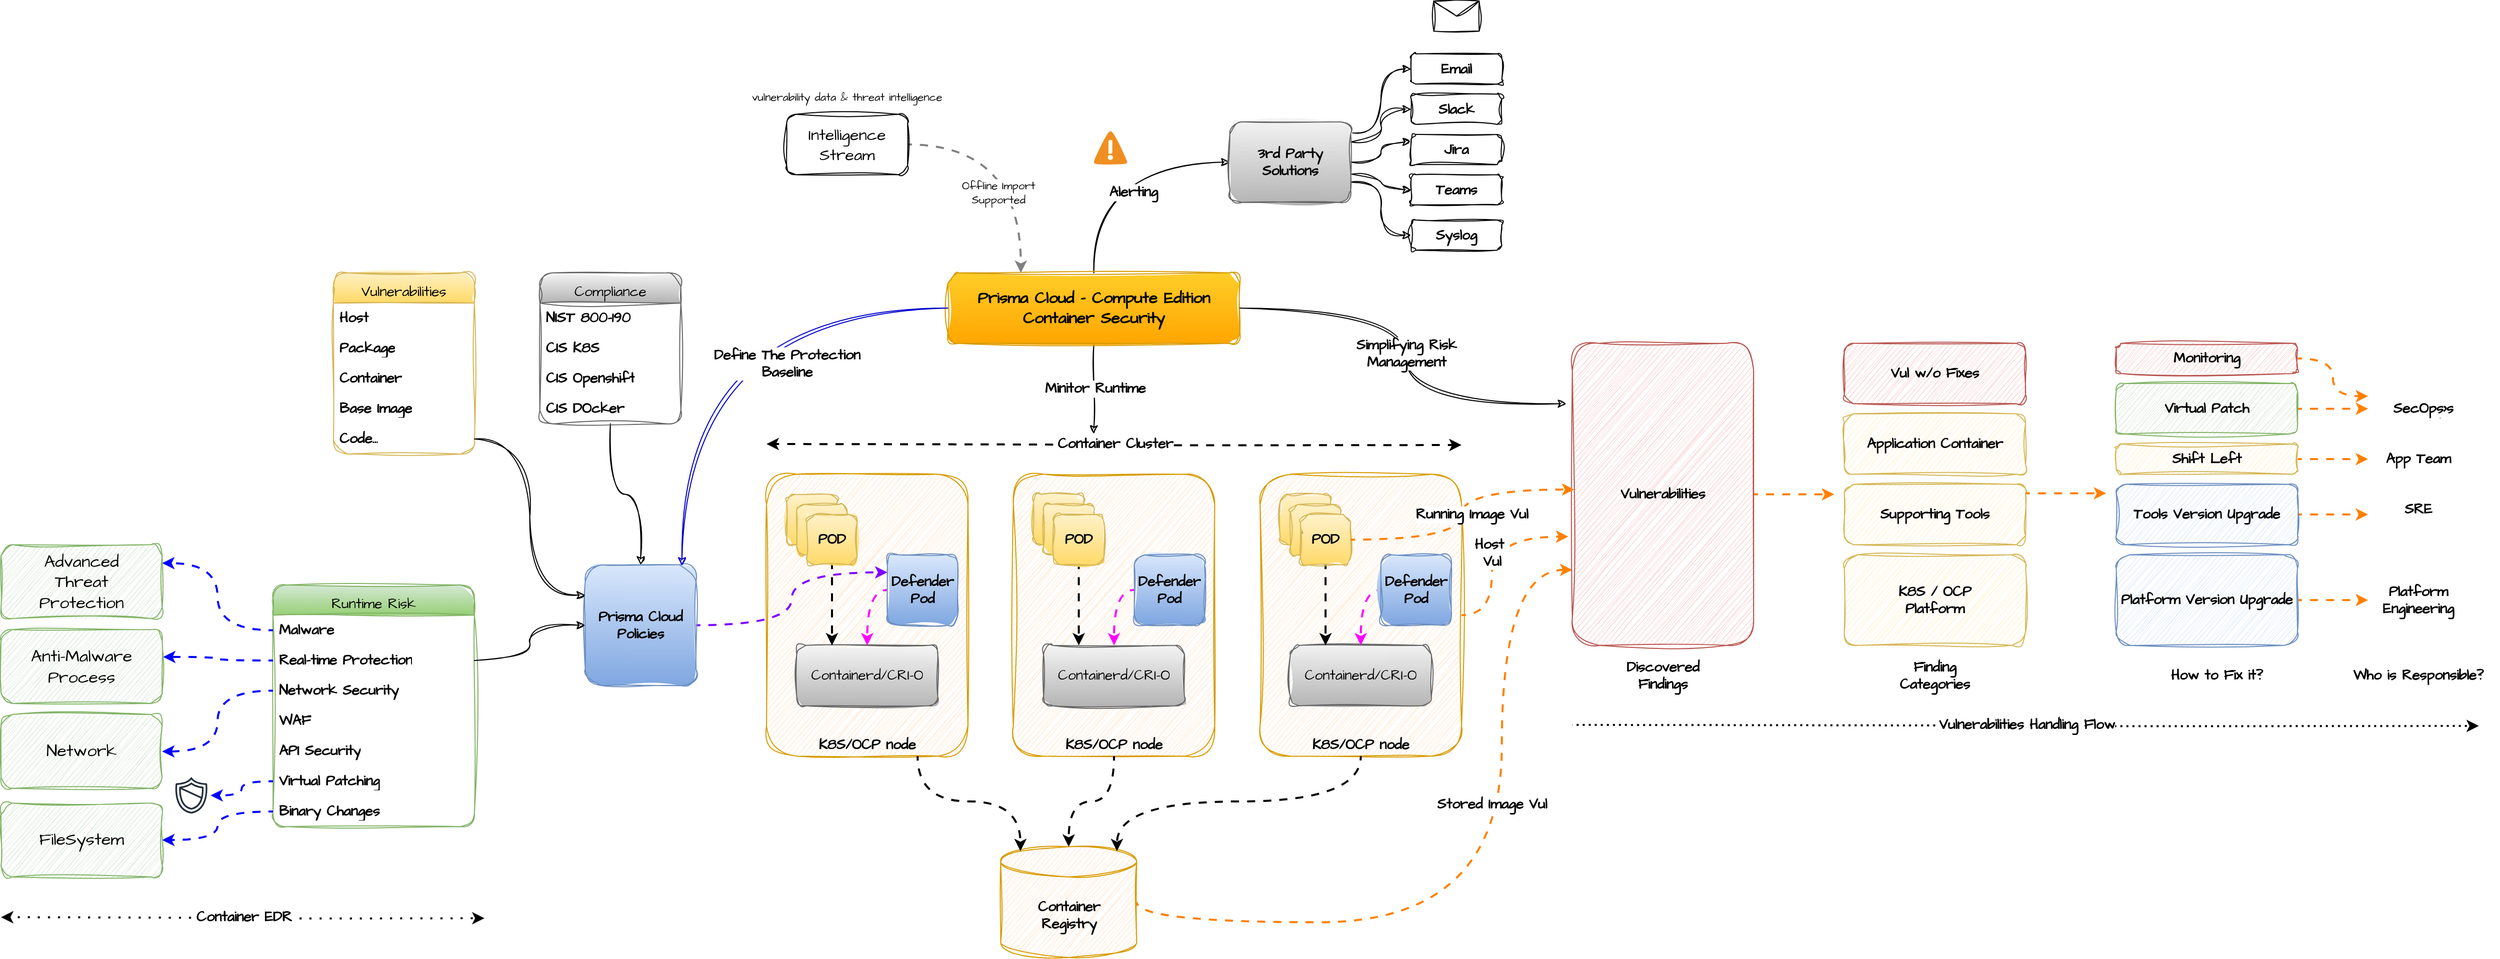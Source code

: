 <mxfile version="24.2.5" type="device">
  <diagram name="Page-1" id="_6anS5EWjVW_3hysQh1a">
    <mxGraphModel dx="2526" dy="2002" grid="1" gridSize="10" guides="1" tooltips="1" connect="1" arrows="1" fold="1" page="1" pageScale="1" pageWidth="850" pageHeight="1100" math="0" shadow="0">
      <root>
        <mxCell id="0" />
        <mxCell id="1" parent="0" />
        <mxCell id="HDHjwLQGgSfv5T6Sl_0A-1" value="K8S/OCP node" style="rounded=1;whiteSpace=wrap;html=1;sketch=1;hachureGap=4;jiggle=2;curveFitting=1;fontFamily=Architects Daughter;fontSource=https%3A%2F%2Ffonts.googleapis.com%2Fcss%3Ffamily%3DArchitects%2BDaughter;verticalAlign=bottom;fontStyle=1;fontSize=14;fillColor=#ffe6cc;strokeColor=#d79b00;" parent="1" vertex="1">
          <mxGeometry x="80" y="300" width="200" height="280" as="geometry" />
        </mxCell>
        <mxCell id="HDHjwLQGgSfv5T6Sl_0A-2" value="Containerd/CRI-O" style="rounded=1;whiteSpace=wrap;html=1;sketch=1;hachureGap=4;jiggle=2;curveFitting=1;fontFamily=Architects Daughter;fontSource=https%3A%2F%2Ffonts.googleapis.com%2Fcss%3Ffamily%3DArchitects%2BDaughter;fontSize=14;fillColor=#f5f5f5;strokeColor=#666666;gradientColor=#b3b3b3;" parent="1" vertex="1">
          <mxGeometry x="110" y="470" width="140" height="60" as="geometry" />
        </mxCell>
        <mxCell id="HDHjwLQGgSfv5T6Sl_0A-4" value="POD" style="whiteSpace=wrap;html=1;aspect=fixed;rounded=1;sketch=1;hachureGap=4;jiggle=2;curveFitting=1;strokeColor=#d6b656;align=center;verticalAlign=middle;fontFamily=Architects Daughter;fontSource=https%3A%2F%2Ffonts.googleapis.com%2Fcss%3Ffamily%3DArchitects%2BDaughter;fontSize=14;fontStyle=1;fillColor=#fff2cc;gradientColor=#ffd966;" parent="1" vertex="1">
          <mxGeometry x="100" y="320" width="50" height="50" as="geometry" />
        </mxCell>
        <mxCell id="HDHjwLQGgSfv5T6Sl_0A-5" value="POD" style="whiteSpace=wrap;html=1;aspect=fixed;rounded=1;sketch=1;hachureGap=4;jiggle=2;curveFitting=1;strokeColor=#d6b656;align=center;verticalAlign=middle;fontFamily=Architects Daughter;fontSource=https%3A%2F%2Ffonts.googleapis.com%2Fcss%3Ffamily%3DArchitects%2BDaughter;fontSize=14;fontStyle=1;fillColor=#fff2cc;gradientColor=#ffd966;" parent="1" vertex="1">
          <mxGeometry x="110" y="330" width="50" height="50" as="geometry" />
        </mxCell>
        <mxCell id="HDHjwLQGgSfv5T6Sl_0A-13" style="edgeStyle=orthogonalEdgeStyle;curved=1;rounded=0;hachureGap=4;orthogonalLoop=1;jettySize=auto;html=1;exitX=0.5;exitY=1;exitDx=0;exitDy=0;entryX=0.25;entryY=0;entryDx=0;entryDy=0;strokeColor=default;strokeWidth=2;align=center;verticalAlign=middle;fontFamily=Architects Daughter;fontSource=https%3A%2F%2Ffonts.googleapis.com%2Fcss%3Ffamily%3DArchitects%2BDaughter;fontSize=14;fontColor=default;fontStyle=1;labelBackgroundColor=default;endArrow=classic;flowAnimation=1;" parent="1" source="HDHjwLQGgSfv5T6Sl_0A-6" target="HDHjwLQGgSfv5T6Sl_0A-2" edge="1">
          <mxGeometry relative="1" as="geometry" />
        </mxCell>
        <mxCell id="HDHjwLQGgSfv5T6Sl_0A-6" value="POD" style="whiteSpace=wrap;html=1;aspect=fixed;rounded=1;sketch=1;hachureGap=4;jiggle=2;curveFitting=1;strokeColor=#d6b656;align=center;verticalAlign=middle;fontFamily=Architects Daughter;fontSource=https%3A%2F%2Ffonts.googleapis.com%2Fcss%3Ffamily%3DArchitects%2BDaughter;fontSize=14;fontStyle=1;fillColor=#fff2cc;gradientColor=#ffd966;" parent="1" vertex="1">
          <mxGeometry x="120" y="340" width="50" height="50" as="geometry" />
        </mxCell>
        <mxCell id="HDHjwLQGgSfv5T6Sl_0A-12" style="edgeStyle=orthogonalEdgeStyle;rounded=0;hachureGap=4;orthogonalLoop=1;jettySize=auto;html=1;exitX=0;exitY=0.5;exitDx=0;exitDy=0;fontFamily=Architects Daughter;fontSource=https%3A%2F%2Ffonts.googleapis.com%2Fcss%3Ffamily%3DArchitects%2BDaughter;fontSize=14;fontColor=default;fontStyle=1;flowAnimation=1;curved=1;strokeWidth=2;strokeColor=#FF00FF;" parent="1" source="HDHjwLQGgSfv5T6Sl_0A-11" target="HDHjwLQGgSfv5T6Sl_0A-2" edge="1">
          <mxGeometry relative="1" as="geometry" />
        </mxCell>
        <mxCell id="HDHjwLQGgSfv5T6Sl_0A-11" value="Defender&lt;div&gt;Pod&lt;/div&gt;" style="whiteSpace=wrap;html=1;aspect=fixed;rounded=1;sketch=1;hachureGap=4;jiggle=2;curveFitting=1;strokeColor=#6c8ebf;align=center;verticalAlign=middle;fontFamily=Architects Daughter;fontSource=https%3A%2F%2Ffonts.googleapis.com%2Fcss%3Ffamily%3DArchitects%2BDaughter;fontSize=14;fontStyle=1;fillColor=#dae8fc;gradientColor=#7ea6e0;" parent="1" vertex="1">
          <mxGeometry x="200" y="380" width="70" height="70" as="geometry" />
        </mxCell>
        <mxCell id="HDHjwLQGgSfv5T6Sl_0A-14" value="K8S/OCP node" style="rounded=1;whiteSpace=wrap;html=1;sketch=1;hachureGap=4;jiggle=2;curveFitting=1;fontFamily=Architects Daughter;fontSource=https%3A%2F%2Ffonts.googleapis.com%2Fcss%3Ffamily%3DArchitects%2BDaughter;verticalAlign=bottom;fontStyle=1;fontSize=14;fillColor=#ffe6cc;strokeColor=#d79b00;" parent="1" vertex="1">
          <mxGeometry x="325" y="300" width="200" height="280" as="geometry" />
        </mxCell>
        <mxCell id="HDHjwLQGgSfv5T6Sl_0A-15" value="Containerd/CRI-O" style="rounded=1;whiteSpace=wrap;html=1;sketch=1;hachureGap=4;jiggle=2;curveFitting=1;fontFamily=Architects Daughter;fontSource=https%3A%2F%2Ffonts.googleapis.com%2Fcss%3Ffamily%3DArchitects%2BDaughter;fontSize=14;fillColor=#f5f5f5;strokeColor=#666666;gradientColor=#b3b3b3;" parent="1" vertex="1">
          <mxGeometry x="355" y="470" width="140" height="60" as="geometry" />
        </mxCell>
        <mxCell id="HDHjwLQGgSfv5T6Sl_0A-16" value="POD" style="whiteSpace=wrap;html=1;aspect=fixed;rounded=1;sketch=1;hachureGap=4;jiggle=2;curveFitting=1;strokeColor=#d6b656;align=center;verticalAlign=middle;fontFamily=Architects Daughter;fontSource=https%3A%2F%2Ffonts.googleapis.com%2Fcss%3Ffamily%3DArchitects%2BDaughter;fontSize=14;fontStyle=1;fillColor=#fff2cc;gradientColor=#ffd966;" parent="1" vertex="1">
          <mxGeometry x="345" y="320" width="50" height="50" as="geometry" />
        </mxCell>
        <mxCell id="HDHjwLQGgSfv5T6Sl_0A-17" value="POD" style="whiteSpace=wrap;html=1;aspect=fixed;rounded=1;sketch=1;hachureGap=4;jiggle=2;curveFitting=1;strokeColor=#d6b656;align=center;verticalAlign=middle;fontFamily=Architects Daughter;fontSource=https%3A%2F%2Ffonts.googleapis.com%2Fcss%3Ffamily%3DArchitects%2BDaughter;fontSize=14;fontStyle=1;fillColor=#fff2cc;gradientColor=#ffd966;" parent="1" vertex="1">
          <mxGeometry x="355" y="330" width="50" height="50" as="geometry" />
        </mxCell>
        <mxCell id="HDHjwLQGgSfv5T6Sl_0A-18" style="edgeStyle=orthogonalEdgeStyle;curved=1;rounded=0;hachureGap=4;orthogonalLoop=1;jettySize=auto;html=1;exitX=0.5;exitY=1;exitDx=0;exitDy=0;entryX=0.25;entryY=0;entryDx=0;entryDy=0;strokeColor=default;strokeWidth=2;align=center;verticalAlign=middle;fontFamily=Architects Daughter;fontSource=https%3A%2F%2Ffonts.googleapis.com%2Fcss%3Ffamily%3DArchitects%2BDaughter;fontSize=14;fontColor=default;fontStyle=1;labelBackgroundColor=default;endArrow=classic;flowAnimation=1;" parent="1" source="HDHjwLQGgSfv5T6Sl_0A-19" target="HDHjwLQGgSfv5T6Sl_0A-15" edge="1">
          <mxGeometry relative="1" as="geometry" />
        </mxCell>
        <mxCell id="HDHjwLQGgSfv5T6Sl_0A-19" value="POD" style="whiteSpace=wrap;html=1;aspect=fixed;rounded=1;sketch=1;hachureGap=4;jiggle=2;curveFitting=1;strokeColor=#d6b656;align=center;verticalAlign=middle;fontFamily=Architects Daughter;fontSource=https%3A%2F%2Ffonts.googleapis.com%2Fcss%3Ffamily%3DArchitects%2BDaughter;fontSize=14;fontStyle=1;fillColor=#fff2cc;gradientColor=#ffd966;" parent="1" vertex="1">
          <mxGeometry x="365" y="340" width="50" height="50" as="geometry" />
        </mxCell>
        <mxCell id="HDHjwLQGgSfv5T6Sl_0A-20" style="edgeStyle=orthogonalEdgeStyle;rounded=0;hachureGap=4;orthogonalLoop=1;jettySize=auto;html=1;exitX=0;exitY=0.5;exitDx=0;exitDy=0;fontFamily=Architects Daughter;fontSource=https%3A%2F%2Ffonts.googleapis.com%2Fcss%3Ffamily%3DArchitects%2BDaughter;fontSize=14;fontColor=default;fontStyle=1;flowAnimation=1;curved=1;strokeWidth=2;strokeColor=#FF00FF;" parent="1" source="HDHjwLQGgSfv5T6Sl_0A-21" target="HDHjwLQGgSfv5T6Sl_0A-15" edge="1">
          <mxGeometry relative="1" as="geometry" />
        </mxCell>
        <mxCell id="HDHjwLQGgSfv5T6Sl_0A-21" value="Defender&lt;div&gt;Pod&lt;/div&gt;" style="whiteSpace=wrap;html=1;aspect=fixed;rounded=1;sketch=1;hachureGap=4;jiggle=2;curveFitting=1;strokeColor=#6c8ebf;align=center;verticalAlign=middle;fontFamily=Architects Daughter;fontSource=https%3A%2F%2Ffonts.googleapis.com%2Fcss%3Ffamily%3DArchitects%2BDaughter;fontSize=14;fontStyle=1;fillColor=#dae8fc;gradientColor=#7ea6e0;" parent="1" vertex="1">
          <mxGeometry x="445" y="380" width="70" height="70" as="geometry" />
        </mxCell>
        <mxCell id="HDHjwLQGgSfv5T6Sl_0A-22" value="K8S/OCP node" style="rounded=1;whiteSpace=wrap;html=1;sketch=1;hachureGap=4;jiggle=2;curveFitting=1;fontFamily=Architects Daughter;fontSource=https%3A%2F%2Ffonts.googleapis.com%2Fcss%3Ffamily%3DArchitects%2BDaughter;verticalAlign=bottom;fontStyle=1;fontSize=14;fillColor=#ffe6cc;strokeColor=#d79b00;" parent="1" vertex="1">
          <mxGeometry x="570" y="300" width="200" height="280" as="geometry" />
        </mxCell>
        <mxCell id="HDHjwLQGgSfv5T6Sl_0A-23" value="Containerd/CRI-O" style="rounded=1;whiteSpace=wrap;html=1;sketch=1;hachureGap=4;jiggle=2;curveFitting=1;fontFamily=Architects Daughter;fontSource=https%3A%2F%2Ffonts.googleapis.com%2Fcss%3Ffamily%3DArchitects%2BDaughter;fontSize=14;fillColor=#f5f5f5;strokeColor=#666666;gradientColor=#b3b3b3;" parent="1" vertex="1">
          <mxGeometry x="600" y="470" width="140" height="60" as="geometry" />
        </mxCell>
        <mxCell id="HDHjwLQGgSfv5T6Sl_0A-24" value="POD" style="whiteSpace=wrap;html=1;aspect=fixed;rounded=1;sketch=1;hachureGap=4;jiggle=2;curveFitting=1;strokeColor=#d6b656;align=center;verticalAlign=middle;fontFamily=Architects Daughter;fontSource=https%3A%2F%2Ffonts.googleapis.com%2Fcss%3Ffamily%3DArchitects%2BDaughter;fontSize=14;fontStyle=1;fillColor=#fff2cc;gradientColor=#ffd966;" parent="1" vertex="1">
          <mxGeometry x="590" y="320" width="50" height="50" as="geometry" />
        </mxCell>
        <mxCell id="HDHjwLQGgSfv5T6Sl_0A-25" value="POD" style="whiteSpace=wrap;html=1;aspect=fixed;rounded=1;sketch=1;hachureGap=4;jiggle=2;curveFitting=1;strokeColor=#d6b656;align=center;verticalAlign=middle;fontFamily=Architects Daughter;fontSource=https%3A%2F%2Ffonts.googleapis.com%2Fcss%3Ffamily%3DArchitects%2BDaughter;fontSize=14;fontStyle=1;fillColor=#fff2cc;gradientColor=#ffd966;" parent="1" vertex="1">
          <mxGeometry x="600" y="330" width="50" height="50" as="geometry" />
        </mxCell>
        <mxCell id="HDHjwLQGgSfv5T6Sl_0A-26" style="edgeStyle=orthogonalEdgeStyle;curved=1;rounded=0;hachureGap=4;orthogonalLoop=1;jettySize=auto;html=1;exitX=0.5;exitY=1;exitDx=0;exitDy=0;entryX=0.25;entryY=0;entryDx=0;entryDy=0;strokeColor=default;strokeWidth=2;align=center;verticalAlign=middle;fontFamily=Architects Daughter;fontSource=https%3A%2F%2Ffonts.googleapis.com%2Fcss%3Ffamily%3DArchitects%2BDaughter;fontSize=14;fontColor=default;fontStyle=1;labelBackgroundColor=default;endArrow=classic;flowAnimation=1;" parent="1" source="HDHjwLQGgSfv5T6Sl_0A-27" target="HDHjwLQGgSfv5T6Sl_0A-23" edge="1">
          <mxGeometry relative="1" as="geometry" />
        </mxCell>
        <mxCell id="HDHjwLQGgSfv5T6Sl_0A-27" value="POD" style="whiteSpace=wrap;html=1;aspect=fixed;rounded=1;sketch=1;hachureGap=4;jiggle=2;curveFitting=1;strokeColor=#d6b656;align=center;verticalAlign=middle;fontFamily=Architects Daughter;fontSource=https%3A%2F%2Ffonts.googleapis.com%2Fcss%3Ffamily%3DArchitects%2BDaughter;fontSize=14;fontStyle=1;fillColor=#fff2cc;gradientColor=#ffd966;" parent="1" vertex="1">
          <mxGeometry x="610" y="340" width="50" height="50" as="geometry" />
        </mxCell>
        <mxCell id="HDHjwLQGgSfv5T6Sl_0A-28" style="edgeStyle=orthogonalEdgeStyle;rounded=0;hachureGap=4;orthogonalLoop=1;jettySize=auto;html=1;exitX=0;exitY=0.5;exitDx=0;exitDy=0;fontFamily=Architects Daughter;fontSource=https%3A%2F%2Ffonts.googleapis.com%2Fcss%3Ffamily%3DArchitects%2BDaughter;fontSize=14;fontColor=default;fontStyle=1;flowAnimation=1;curved=1;strokeWidth=2;strokeColor=#FF00FF;" parent="1" source="HDHjwLQGgSfv5T6Sl_0A-29" target="HDHjwLQGgSfv5T6Sl_0A-23" edge="1">
          <mxGeometry relative="1" as="geometry" />
        </mxCell>
        <mxCell id="HDHjwLQGgSfv5T6Sl_0A-29" value="Defender&lt;div&gt;Pod&lt;/div&gt;" style="whiteSpace=wrap;html=1;aspect=fixed;rounded=1;sketch=1;hachureGap=4;jiggle=2;curveFitting=1;strokeColor=#6c8ebf;align=center;verticalAlign=middle;fontFamily=Architects Daughter;fontSource=https%3A%2F%2Ffonts.googleapis.com%2Fcss%3Ffamily%3DArchitects%2BDaughter;fontSize=14;fontStyle=1;fillColor=#dae8fc;gradientColor=#7ea6e0;" parent="1" vertex="1">
          <mxGeometry x="690" y="380" width="70" height="70" as="geometry" />
        </mxCell>
        <mxCell id="HDHjwLQGgSfv5T6Sl_0A-30" value="Container Cluster" style="endArrow=classic;startArrow=classic;html=1;rounded=0;hachureGap=4;strokeColor=default;strokeWidth=2;align=center;verticalAlign=middle;fontFamily=Architects Daughter;fontSource=https%3A%2F%2Ffonts.googleapis.com%2Fcss%3Ffamily%3DArchitects%2BDaughter;fontSize=14;fontColor=default;fontStyle=1;labelBackgroundColor=default;edgeStyle=orthogonalEdgeStyle;flowAnimation=1;curved=1;" parent="1" edge="1">
          <mxGeometry width="50" height="50" relative="1" as="geometry">
            <mxPoint x="80" y="270" as="sourcePoint" />
            <mxPoint x="770" y="271" as="targetPoint" />
          </mxGeometry>
        </mxCell>
        <mxCell id="HDHjwLQGgSfv5T6Sl_0A-95" value="Stored Image Vul" style="edgeStyle=orthogonalEdgeStyle;curved=1;rounded=0;hachureGap=4;orthogonalLoop=1;jettySize=auto;html=1;exitX=1;exitY=0.5;exitDx=0;exitDy=0;exitPerimeter=0;entryX=0;entryY=0.75;entryDx=0;entryDy=0;strokeColor=#FF8000;strokeWidth=2;align=center;verticalAlign=middle;fontFamily=Architects Daughter;fontSource=https%3A%2F%2Ffonts.googleapis.com%2Fcss%3Ffamily%3DArchitects%2BDaughter;fontSize=14;fontColor=default;fontStyle=1;labelBackgroundColor=default;endArrow=classic;flowAnimation=1;" parent="1" source="HDHjwLQGgSfv5T6Sl_0A-31" target="HDHjwLQGgSfv5T6Sl_0A-67" edge="1">
          <mxGeometry x="0.246" y="10" relative="1" as="geometry">
            <Array as="points">
              <mxPoint x="810" y="745" />
              <mxPoint x="810" y="395" />
            </Array>
            <mxPoint as="offset" />
          </mxGeometry>
        </mxCell>
        <mxCell id="HDHjwLQGgSfv5T6Sl_0A-31" value="Container&lt;div&gt;Registry&lt;/div&gt;" style="shape=cylinder3;whiteSpace=wrap;html=1;boundedLbl=1;backgroundOutline=1;size=15;rounded=1;sketch=1;hachureGap=4;jiggle=2;curveFitting=1;strokeColor=#d79b00;align=center;verticalAlign=middle;fontFamily=Architects Daughter;fontSource=https%3A%2F%2Ffonts.googleapis.com%2Fcss%3Ffamily%3DArchitects%2BDaughter;fontSize=14;fontStyle=1;labelBackgroundColor=none;fillColor=#ffe6cc;" parent="1" vertex="1">
          <mxGeometry x="312.5" y="670" width="135" height="110" as="geometry" />
        </mxCell>
        <mxCell id="HDHjwLQGgSfv5T6Sl_0A-32" style="edgeStyle=orthogonalEdgeStyle;curved=1;rounded=0;hachureGap=4;orthogonalLoop=1;jettySize=auto;html=1;exitX=0.75;exitY=1;exitDx=0;exitDy=0;entryX=0.145;entryY=0;entryDx=0;entryDy=4.35;entryPerimeter=0;strokeColor=default;strokeWidth=2;align=center;verticalAlign=middle;fontFamily=Architects Daughter;fontSource=https%3A%2F%2Ffonts.googleapis.com%2Fcss%3Ffamily%3DArchitects%2BDaughter;fontSize=14;fontColor=default;fontStyle=1;labelBackgroundColor=default;endArrow=classic;flowAnimation=1;" parent="1" source="HDHjwLQGgSfv5T6Sl_0A-1" target="HDHjwLQGgSfv5T6Sl_0A-31" edge="1">
          <mxGeometry relative="1" as="geometry" />
        </mxCell>
        <mxCell id="HDHjwLQGgSfv5T6Sl_0A-33" style="edgeStyle=orthogonalEdgeStyle;curved=1;rounded=0;hachureGap=4;orthogonalLoop=1;jettySize=auto;html=1;exitX=0.5;exitY=1;exitDx=0;exitDy=0;entryX=0.5;entryY=0;entryDx=0;entryDy=0;entryPerimeter=0;strokeColor=default;strokeWidth=2;align=center;verticalAlign=middle;fontFamily=Architects Daughter;fontSource=https%3A%2F%2Ffonts.googleapis.com%2Fcss%3Ffamily%3DArchitects%2BDaughter;fontSize=14;fontColor=default;fontStyle=1;labelBackgroundColor=default;endArrow=classic;flowAnimation=1;" parent="1" source="HDHjwLQGgSfv5T6Sl_0A-14" target="HDHjwLQGgSfv5T6Sl_0A-31" edge="1">
          <mxGeometry relative="1" as="geometry" />
        </mxCell>
        <mxCell id="HDHjwLQGgSfv5T6Sl_0A-34" style="edgeStyle=orthogonalEdgeStyle;curved=1;rounded=0;hachureGap=4;orthogonalLoop=1;jettySize=auto;html=1;exitX=0.5;exitY=1;exitDx=0;exitDy=0;entryX=0.855;entryY=0;entryDx=0;entryDy=4.35;entryPerimeter=0;strokeColor=default;strokeWidth=2;align=center;verticalAlign=middle;fontFamily=Architects Daughter;fontSource=https%3A%2F%2Ffonts.googleapis.com%2Fcss%3Ffamily%3DArchitects%2BDaughter;fontSize=14;fontColor=default;fontStyle=1;labelBackgroundColor=default;endArrow=classic;flowAnimation=1;" parent="1" source="HDHjwLQGgSfv5T6Sl_0A-22" target="HDHjwLQGgSfv5T6Sl_0A-31" edge="1">
          <mxGeometry relative="1" as="geometry" />
        </mxCell>
        <mxCell id="HDHjwLQGgSfv5T6Sl_0A-63" style="edgeStyle=orthogonalEdgeStyle;curved=1;rounded=0;hachureGap=4;orthogonalLoop=1;jettySize=auto;html=1;exitX=1;exitY=0.5;exitDx=0;exitDy=0;entryX=0;entryY=0.25;entryDx=0;entryDy=0;strokeColor=#7F00FF;strokeWidth=2;align=center;verticalAlign=middle;fontFamily=Architects Daughter;fontSource=https%3A%2F%2Ffonts.googleapis.com%2Fcss%3Ffamily%3DArchitects%2BDaughter;fontSize=14;fontColor=default;fontStyle=1;labelBackgroundColor=default;endArrow=classic;flowAnimation=1;" parent="1" source="HDHjwLQGgSfv5T6Sl_0A-35" target="HDHjwLQGgSfv5T6Sl_0A-11" edge="1">
          <mxGeometry relative="1" as="geometry" />
        </mxCell>
        <mxCell id="HDHjwLQGgSfv5T6Sl_0A-35" value="Prisma Cloud Policies" style="rounded=1;whiteSpace=wrap;html=1;sketch=1;hachureGap=4;jiggle=2;curveFitting=1;strokeColor=#6c8ebf;align=center;verticalAlign=middle;fontFamily=Architects Daughter;fontSource=https%3A%2F%2Ffonts.googleapis.com%2Fcss%3Ffamily%3DArchitects%2BDaughter;fontSize=14;fontStyle=1;labelBackgroundColor=none;fillColor=#dae8fc;gradientColor=#7ea6e0;" parent="1" vertex="1">
          <mxGeometry x="-100" y="390" width="110" height="120" as="geometry" />
        </mxCell>
        <mxCell id="HDHjwLQGgSfv5T6Sl_0A-37" value="Runtime Risk" style="swimlane;fontStyle=0;childLayout=stackLayout;horizontal=1;startSize=30;horizontalStack=0;resizeParent=1;resizeParentMax=0;resizeLast=0;collapsible=1;marginBottom=0;whiteSpace=wrap;html=1;rounded=1;sketch=1;hachureGap=4;jiggle=2;curveFitting=1;strokeColor=#82b366;align=center;verticalAlign=bottom;fontFamily=Architects Daughter;fontSource=https%3A%2F%2Ffonts.googleapis.com%2Fcss%3Ffamily%3DArchitects%2BDaughter;fontSize=14;labelBackgroundColor=none;fillColor=#d5e8d4;gradientColor=#97d077;" parent="1" vertex="1">
          <mxGeometry x="-410" y="410" width="200" height="240" as="geometry" />
        </mxCell>
        <mxCell id="HDHjwLQGgSfv5T6Sl_0A-38" value="Malware" style="text;strokeColor=none;fillColor=none;align=left;verticalAlign=middle;spacingLeft=4;spacingRight=4;overflow=hidden;points=[[0,0.5],[1,0.5]];portConstraint=eastwest;rotatable=0;whiteSpace=wrap;html=1;fontFamily=Architects Daughter;fontSource=https%3A%2F%2Ffonts.googleapis.com%2Fcss%3Ffamily%3DArchitects%2BDaughter;fontSize=14;fontColor=default;fontStyle=1;labelBackgroundColor=default;" parent="HDHjwLQGgSfv5T6Sl_0A-37" vertex="1">
          <mxGeometry y="30" width="200" height="30" as="geometry" />
        </mxCell>
        <mxCell id="HDHjwLQGgSfv5T6Sl_0A-39" value="Real-time Protection" style="text;strokeColor=none;fillColor=none;align=left;verticalAlign=middle;spacingLeft=4;spacingRight=4;overflow=hidden;points=[[0,0.5],[1,0.5]];portConstraint=eastwest;rotatable=0;whiteSpace=wrap;html=1;fontFamily=Architects Daughter;fontSource=https%3A%2F%2Ffonts.googleapis.com%2Fcss%3Ffamily%3DArchitects%2BDaughter;fontSize=14;fontColor=default;fontStyle=1;labelBackgroundColor=default;" parent="HDHjwLQGgSfv5T6Sl_0A-37" vertex="1">
          <mxGeometry y="60" width="200" height="30" as="geometry" />
        </mxCell>
        <mxCell id="HDHjwLQGgSfv5T6Sl_0A-40" value="Network Security" style="text;strokeColor=none;fillColor=none;align=left;verticalAlign=middle;spacingLeft=4;spacingRight=4;overflow=hidden;points=[[0,0.5],[1,0.5]];portConstraint=eastwest;rotatable=0;whiteSpace=wrap;html=1;fontFamily=Architects Daughter;fontSource=https%3A%2F%2Ffonts.googleapis.com%2Fcss%3Ffamily%3DArchitects%2BDaughter;fontSize=14;fontColor=default;fontStyle=1;labelBackgroundColor=default;" parent="HDHjwLQGgSfv5T6Sl_0A-37" vertex="1">
          <mxGeometry y="90" width="200" height="30" as="geometry" />
        </mxCell>
        <mxCell id="HDHjwLQGgSfv5T6Sl_0A-41" value="WAF" style="text;strokeColor=none;fillColor=none;align=left;verticalAlign=middle;spacingLeft=4;spacingRight=4;overflow=hidden;points=[[0,0.5],[1,0.5]];portConstraint=eastwest;rotatable=0;whiteSpace=wrap;html=1;fontFamily=Architects Daughter;fontSource=https%3A%2F%2Ffonts.googleapis.com%2Fcss%3Ffamily%3DArchitects%2BDaughter;fontSize=14;fontColor=default;fontStyle=1;labelBackgroundColor=default;" parent="HDHjwLQGgSfv5T6Sl_0A-37" vertex="1">
          <mxGeometry y="120" width="200" height="30" as="geometry" />
        </mxCell>
        <mxCell id="HDHjwLQGgSfv5T6Sl_0A-42" value="API Security" style="text;strokeColor=none;fillColor=none;align=left;verticalAlign=middle;spacingLeft=4;spacingRight=4;overflow=hidden;points=[[0,0.5],[1,0.5]];portConstraint=eastwest;rotatable=0;whiteSpace=wrap;html=1;fontFamily=Architects Daughter;fontSource=https%3A%2F%2Ffonts.googleapis.com%2Fcss%3Ffamily%3DArchitects%2BDaughter;fontSize=14;fontColor=default;fontStyle=1;labelBackgroundColor=default;" parent="HDHjwLQGgSfv5T6Sl_0A-37" vertex="1">
          <mxGeometry y="150" width="200" height="30" as="geometry" />
        </mxCell>
        <mxCell id="HDHjwLQGgSfv5T6Sl_0A-43" value="Virtual Patching" style="text;strokeColor=none;fillColor=none;align=left;verticalAlign=middle;spacingLeft=4;spacingRight=4;overflow=hidden;points=[[0,0.5],[1,0.5]];portConstraint=eastwest;rotatable=0;whiteSpace=wrap;html=1;fontFamily=Architects Daughter;fontSource=https%3A%2F%2Ffonts.googleapis.com%2Fcss%3Ffamily%3DArchitects%2BDaughter;fontSize=14;fontColor=default;fontStyle=1;labelBackgroundColor=default;" parent="HDHjwLQGgSfv5T6Sl_0A-37" vertex="1">
          <mxGeometry y="180" width="200" height="30" as="geometry" />
        </mxCell>
        <mxCell id="HDHjwLQGgSfv5T6Sl_0A-44" value="Binary Changes" style="text;strokeColor=none;fillColor=none;align=left;verticalAlign=middle;spacingLeft=4;spacingRight=4;overflow=hidden;points=[[0,0.5],[1,0.5]];portConstraint=eastwest;rotatable=0;whiteSpace=wrap;html=1;fontFamily=Architects Daughter;fontSource=https%3A%2F%2Ffonts.googleapis.com%2Fcss%3Ffamily%3DArchitects%2BDaughter;fontSize=14;fontColor=default;fontStyle=1;labelBackgroundColor=default;" parent="HDHjwLQGgSfv5T6Sl_0A-37" vertex="1">
          <mxGeometry y="210" width="200" height="30" as="geometry" />
        </mxCell>
        <mxCell id="HDHjwLQGgSfv5T6Sl_0A-45" value="Vulnerabilities" style="swimlane;fontStyle=0;childLayout=stackLayout;horizontal=1;startSize=30;horizontalStack=0;resizeParent=1;resizeParentMax=0;resizeLast=0;collapsible=1;marginBottom=0;whiteSpace=wrap;html=1;rounded=1;sketch=1;hachureGap=4;jiggle=2;curveFitting=1;strokeColor=#d6b656;align=center;verticalAlign=bottom;fontFamily=Architects Daughter;fontSource=https%3A%2F%2Ffonts.googleapis.com%2Fcss%3Ffamily%3DArchitects%2BDaughter;fontSize=14;labelBackgroundColor=none;fillColor=#fff2cc;gradientColor=#ffd966;" parent="1" vertex="1">
          <mxGeometry x="-350" y="100" width="140" height="180" as="geometry" />
        </mxCell>
        <mxCell id="HDHjwLQGgSfv5T6Sl_0A-46" value="Host" style="text;strokeColor=none;fillColor=none;align=left;verticalAlign=middle;spacingLeft=4;spacingRight=4;overflow=hidden;points=[[0,0.5],[1,0.5]];portConstraint=eastwest;rotatable=0;whiteSpace=wrap;html=1;fontFamily=Architects Daughter;fontSource=https%3A%2F%2Ffonts.googleapis.com%2Fcss%3Ffamily%3DArchitects%2BDaughter;fontSize=14;fontColor=default;fontStyle=1;labelBackgroundColor=default;" parent="HDHjwLQGgSfv5T6Sl_0A-45" vertex="1">
          <mxGeometry y="30" width="140" height="30" as="geometry" />
        </mxCell>
        <mxCell id="HDHjwLQGgSfv5T6Sl_0A-47" value="Package" style="text;strokeColor=none;fillColor=none;align=left;verticalAlign=middle;spacingLeft=4;spacingRight=4;overflow=hidden;points=[[0,0.5],[1,0.5]];portConstraint=eastwest;rotatable=0;whiteSpace=wrap;html=1;fontFamily=Architects Daughter;fontSource=https%3A%2F%2Ffonts.googleapis.com%2Fcss%3Ffamily%3DArchitects%2BDaughter;fontSize=14;fontColor=default;fontStyle=1;labelBackgroundColor=default;" parent="HDHjwLQGgSfv5T6Sl_0A-45" vertex="1">
          <mxGeometry y="60" width="140" height="30" as="geometry" />
        </mxCell>
        <mxCell id="HDHjwLQGgSfv5T6Sl_0A-48" value="Container" style="text;strokeColor=none;fillColor=none;align=left;verticalAlign=middle;spacingLeft=4;spacingRight=4;overflow=hidden;points=[[0,0.5],[1,0.5]];portConstraint=eastwest;rotatable=0;whiteSpace=wrap;html=1;fontFamily=Architects Daughter;fontSource=https%3A%2F%2Ffonts.googleapis.com%2Fcss%3Ffamily%3DArchitects%2BDaughter;fontSize=14;fontColor=default;fontStyle=1;labelBackgroundColor=default;" parent="HDHjwLQGgSfv5T6Sl_0A-45" vertex="1">
          <mxGeometry y="90" width="140" height="30" as="geometry" />
        </mxCell>
        <mxCell id="HDHjwLQGgSfv5T6Sl_0A-49" value="Base Image" style="text;strokeColor=none;fillColor=none;align=left;verticalAlign=middle;spacingLeft=4;spacingRight=4;overflow=hidden;points=[[0,0.5],[1,0.5]];portConstraint=eastwest;rotatable=0;whiteSpace=wrap;html=1;fontFamily=Architects Daughter;fontSource=https%3A%2F%2Ffonts.googleapis.com%2Fcss%3Ffamily%3DArchitects%2BDaughter;fontSize=14;fontColor=default;fontStyle=1;labelBackgroundColor=default;" parent="HDHjwLQGgSfv5T6Sl_0A-45" vertex="1">
          <mxGeometry y="120" width="140" height="30" as="geometry" />
        </mxCell>
        <mxCell id="HDHjwLQGgSfv5T6Sl_0A-53" value="Code..." style="text;strokeColor=none;fillColor=none;align=left;verticalAlign=middle;spacingLeft=4;spacingRight=4;overflow=hidden;points=[[0,0.5],[1,0.5]];portConstraint=eastwest;rotatable=0;whiteSpace=wrap;html=1;fontFamily=Architects Daughter;fontSource=https%3A%2F%2Ffonts.googleapis.com%2Fcss%3Ffamily%3DArchitects%2BDaughter;fontSize=14;fontColor=default;fontStyle=1;labelBackgroundColor=default;" parent="HDHjwLQGgSfv5T6Sl_0A-45" vertex="1">
          <mxGeometry y="150" width="140" height="30" as="geometry" />
        </mxCell>
        <mxCell id="HDHjwLQGgSfv5T6Sl_0A-62" style="edgeStyle=orthogonalEdgeStyle;curved=1;rounded=0;sketch=1;hachureGap=4;jiggle=2;curveFitting=1;orthogonalLoop=1;jettySize=auto;html=1;entryX=0.5;entryY=0;entryDx=0;entryDy=0;strokeColor=default;strokeWidth=1;align=center;verticalAlign=middle;fontFamily=Architects Daughter;fontSource=https%3A%2F%2Ffonts.googleapis.com%2Fcss%3Ffamily%3DArchitects%2BDaughter;fontSize=14;fontColor=default;fontStyle=1;labelBackgroundColor=default;endArrow=classic;flowAnimation=0;" parent="1" source="HDHjwLQGgSfv5T6Sl_0A-54" target="HDHjwLQGgSfv5T6Sl_0A-35" edge="1">
          <mxGeometry relative="1" as="geometry" />
        </mxCell>
        <mxCell id="HDHjwLQGgSfv5T6Sl_0A-54" value="Compliance" style="swimlane;fontStyle=0;childLayout=stackLayout;horizontal=1;startSize=30;horizontalStack=0;resizeParent=1;resizeParentMax=0;resizeLast=0;collapsible=1;marginBottom=0;whiteSpace=wrap;html=1;rounded=1;sketch=1;hachureGap=4;jiggle=2;curveFitting=1;strokeColor=#666666;align=center;verticalAlign=bottom;fontFamily=Architects Daughter;fontSource=https%3A%2F%2Ffonts.googleapis.com%2Fcss%3Ffamily%3DArchitects%2BDaughter;fontSize=14;labelBackgroundColor=none;fillColor=#f5f5f5;gradientColor=#b3b3b3;" parent="1" vertex="1">
          <mxGeometry x="-145" y="100" width="140" height="150" as="geometry" />
        </mxCell>
        <mxCell id="HDHjwLQGgSfv5T6Sl_0A-55" value="NIST 800-190" style="text;strokeColor=none;fillColor=none;align=left;verticalAlign=middle;spacingLeft=4;spacingRight=4;overflow=hidden;points=[[0,0.5],[1,0.5]];portConstraint=eastwest;rotatable=0;whiteSpace=wrap;html=1;fontFamily=Architects Daughter;fontSource=https%3A%2F%2Ffonts.googleapis.com%2Fcss%3Ffamily%3DArchitects%2BDaughter;fontSize=14;fontColor=default;fontStyle=1;labelBackgroundColor=default;" parent="HDHjwLQGgSfv5T6Sl_0A-54" vertex="1">
          <mxGeometry y="30" width="140" height="30" as="geometry" />
        </mxCell>
        <mxCell id="HDHjwLQGgSfv5T6Sl_0A-56" value="CIS K8S" style="text;strokeColor=none;fillColor=none;align=left;verticalAlign=middle;spacingLeft=4;spacingRight=4;overflow=hidden;points=[[0,0.5],[1,0.5]];portConstraint=eastwest;rotatable=0;whiteSpace=wrap;html=1;fontFamily=Architects Daughter;fontSource=https%3A%2F%2Ffonts.googleapis.com%2Fcss%3Ffamily%3DArchitects%2BDaughter;fontSize=14;fontColor=default;fontStyle=1;labelBackgroundColor=default;" parent="HDHjwLQGgSfv5T6Sl_0A-54" vertex="1">
          <mxGeometry y="60" width="140" height="30" as="geometry" />
        </mxCell>
        <mxCell id="HDHjwLQGgSfv5T6Sl_0A-57" value="CIS Openshift" style="text;strokeColor=none;fillColor=none;align=left;verticalAlign=middle;spacingLeft=4;spacingRight=4;overflow=hidden;points=[[0,0.5],[1,0.5]];portConstraint=eastwest;rotatable=0;whiteSpace=wrap;html=1;fontFamily=Architects Daughter;fontSource=https%3A%2F%2Ffonts.googleapis.com%2Fcss%3Ffamily%3DArchitects%2BDaughter;fontSize=14;fontColor=default;fontStyle=1;labelBackgroundColor=default;" parent="HDHjwLQGgSfv5T6Sl_0A-54" vertex="1">
          <mxGeometry y="90" width="140" height="30" as="geometry" />
        </mxCell>
        <mxCell id="HDHjwLQGgSfv5T6Sl_0A-58" value="CIS DOcker" style="text;strokeColor=none;fillColor=none;align=left;verticalAlign=middle;spacingLeft=4;spacingRight=4;overflow=hidden;points=[[0,0.5],[1,0.5]];portConstraint=eastwest;rotatable=0;whiteSpace=wrap;html=1;fontFamily=Architects Daughter;fontSource=https%3A%2F%2Ffonts.googleapis.com%2Fcss%3Ffamily%3DArchitects%2BDaughter;fontSize=14;fontColor=default;fontStyle=1;labelBackgroundColor=default;" parent="HDHjwLQGgSfv5T6Sl_0A-54" vertex="1">
          <mxGeometry y="120" width="140" height="30" as="geometry" />
        </mxCell>
        <mxCell id="HDHjwLQGgSfv5T6Sl_0A-60" style="edgeStyle=orthogonalEdgeStyle;curved=1;rounded=0;hachureGap=4;orthogonalLoop=1;jettySize=auto;html=1;exitX=1;exitY=0.5;exitDx=0;exitDy=0;entryX=0;entryY=0.25;entryDx=0;entryDy=0;strokeColor=default;strokeWidth=1;align=center;verticalAlign=middle;fontFamily=Architects Daughter;fontSource=https%3A%2F%2Ffonts.googleapis.com%2Fcss%3Ffamily%3DArchitects%2BDaughter;fontSize=14;fontColor=default;fontStyle=1;labelBackgroundColor=default;endArrow=classic;flowAnimation=0;sketch=1;curveFitting=1;jiggle=2;" parent="1" source="HDHjwLQGgSfv5T6Sl_0A-53" target="HDHjwLQGgSfv5T6Sl_0A-35" edge="1">
          <mxGeometry relative="1" as="geometry" />
        </mxCell>
        <mxCell id="HDHjwLQGgSfv5T6Sl_0A-61" style="edgeStyle=orthogonalEdgeStyle;curved=1;rounded=0;sketch=1;hachureGap=4;jiggle=2;curveFitting=1;orthogonalLoop=1;jettySize=auto;html=1;entryX=0;entryY=0.5;entryDx=0;entryDy=0;strokeColor=default;strokeWidth=1;align=center;verticalAlign=middle;fontFamily=Architects Daughter;fontSource=https%3A%2F%2Ffonts.googleapis.com%2Fcss%3Ffamily%3DArchitects%2BDaughter;fontSize=14;fontColor=default;fontStyle=1;labelBackgroundColor=default;endArrow=classic;flowAnimation=0;" parent="1" source="HDHjwLQGgSfv5T6Sl_0A-39" target="HDHjwLQGgSfv5T6Sl_0A-35" edge="1">
          <mxGeometry relative="1" as="geometry" />
        </mxCell>
        <mxCell id="HDHjwLQGgSfv5T6Sl_0A-66" value="Minitor Runtime" style="edgeStyle=orthogonalEdgeStyle;curved=1;rounded=0;sketch=1;hachureGap=4;jiggle=2;curveFitting=1;orthogonalLoop=1;jettySize=auto;html=1;exitX=0.5;exitY=1;exitDx=0;exitDy=0;strokeColor=default;strokeWidth=1;align=center;verticalAlign=middle;fontFamily=Architects Daughter;fontSource=https%3A%2F%2Ffonts.googleapis.com%2Fcss%3Ffamily%3DArchitects%2BDaughter;fontSize=14;fontColor=default;fontStyle=1;labelBackgroundColor=default;endArrow=classic;flowAnimation=0;" parent="1" source="HDHjwLQGgSfv5T6Sl_0A-64" edge="1">
          <mxGeometry relative="1" as="geometry">
            <mxPoint x="405" y="260" as="targetPoint" />
          </mxGeometry>
        </mxCell>
        <mxCell id="HDHjwLQGgSfv5T6Sl_0A-99" value="Alerting" style="edgeStyle=orthogonalEdgeStyle;curved=1;rounded=0;sketch=1;hachureGap=4;jiggle=2;curveFitting=1;orthogonalLoop=1;jettySize=auto;html=1;entryX=0;entryY=0.5;entryDx=0;entryDy=0;strokeColor=default;strokeWidth=1;align=center;verticalAlign=middle;fontFamily=Architects Daughter;fontSource=https%3A%2F%2Ffonts.googleapis.com%2Fcss%3Ffamily%3DArchitects%2BDaughter;fontSize=14;fontColor=default;fontStyle=1;labelBackgroundColor=default;endArrow=classic;flowAnimation=0;" parent="1" source="HDHjwLQGgSfv5T6Sl_0A-64" target="HDHjwLQGgSfv5T6Sl_0A-98" edge="1">
          <mxGeometry x="0.216" y="-30" relative="1" as="geometry">
            <mxPoint as="offset" />
          </mxGeometry>
        </mxCell>
        <mxCell id="HDHjwLQGgSfv5T6Sl_0A-64" value="Prisma Cloud - Compute Edition&lt;div style=&quot;font-size: 16px;&quot;&gt;Container Security&lt;/div&gt;" style="rounded=1;whiteSpace=wrap;html=1;sketch=1;hachureGap=4;jiggle=2;curveFitting=1;strokeColor=#d79b00;align=center;verticalAlign=middle;fontFamily=Architects Daughter;fontSource=https%3A%2F%2Ffonts.googleapis.com%2Fcss%3Ffamily%3DArchitects%2BDaughter;fontSize=16;fontStyle=1;labelBackgroundColor=none;fillColor=#ffcd28;gradientColor=#ffa500;" parent="1" vertex="1">
          <mxGeometry x="260" y="100" width="290" height="70" as="geometry" />
        </mxCell>
        <mxCell id="HDHjwLQGgSfv5T6Sl_0A-65" value="Define The Protection&lt;div&gt;Baseline&lt;/div&gt;" style="edgeStyle=orthogonalEdgeStyle;curved=1;rounded=0;sketch=1;hachureGap=4;jiggle=2;curveFitting=1;orthogonalLoop=1;jettySize=auto;html=1;exitX=0;exitY=0.5;exitDx=0;exitDy=0;entryX=0.873;entryY=0.008;entryDx=0;entryDy=0;entryPerimeter=0;strokeColor=#0000CC;strokeWidth=1;align=center;verticalAlign=middle;fontFamily=Architects Daughter;fontSource=https%3A%2F%2Ffonts.googleapis.com%2Fcss%3Ffamily%3DArchitects%2BDaughter;fontSize=14;fontColor=default;fontStyle=1;labelBackgroundColor=default;endArrow=classic;flowAnimation=0;" parent="1" source="HDHjwLQGgSfv5T6Sl_0A-64" target="HDHjwLQGgSfv5T6Sl_0A-35" edge="1">
          <mxGeometry x="-0.385" y="55" relative="1" as="geometry">
            <mxPoint as="offset" />
          </mxGeometry>
        </mxCell>
        <mxCell id="HDHjwLQGgSfv5T6Sl_0A-80" style="edgeStyle=orthogonalEdgeStyle;curved=1;rounded=0;hachureGap=4;orthogonalLoop=1;jettySize=auto;html=1;exitX=1;exitY=0.5;exitDx=0;exitDy=0;strokeColor=#FF8000;strokeWidth=2;align=center;verticalAlign=middle;fontFamily=Architects Daughter;fontSource=https%3A%2F%2Ffonts.googleapis.com%2Fcss%3Ffamily%3DArchitects%2BDaughter;fontSize=14;fontColor=default;fontStyle=1;labelBackgroundColor=default;endArrow=classic;flowAnimation=1;" parent="1" source="HDHjwLQGgSfv5T6Sl_0A-67" edge="1">
          <mxGeometry relative="1" as="geometry">
            <mxPoint x="1140" y="320" as="targetPoint" />
          </mxGeometry>
        </mxCell>
        <mxCell id="HDHjwLQGgSfv5T6Sl_0A-67" value="Vulnerabilities" style="rounded=1;whiteSpace=wrap;html=1;sketch=1;hachureGap=4;jiggle=2;curveFitting=1;strokeColor=#b85450;align=center;verticalAlign=middle;fontFamily=Architects Daughter;fontSource=https%3A%2F%2Ffonts.googleapis.com%2Fcss%3Ffamily%3DArchitects%2BDaughter;fontSize=14;fontStyle=1;labelBackgroundColor=none;fillColor=#f8cecc;" parent="1" vertex="1">
          <mxGeometry x="880" y="170" width="180" height="300" as="geometry" />
        </mxCell>
        <mxCell id="HDHjwLQGgSfv5T6Sl_0A-68" value="Running Image Vul" style="edgeStyle=orthogonalEdgeStyle;curved=1;rounded=0;hachureGap=4;orthogonalLoop=1;jettySize=auto;html=1;exitX=1;exitY=0.5;exitDx=0;exitDy=0;entryX=0.011;entryY=0.484;entryDx=0;entryDy=0;entryPerimeter=0;strokeColor=#FF8000;strokeWidth=2;align=center;verticalAlign=middle;fontFamily=Architects Daughter;fontSource=https%3A%2F%2Ffonts.googleapis.com%2Fcss%3Ffamily%3DArchitects%2BDaughter;fontSize=14;fontColor=default;fontStyle=1;labelBackgroundColor=default;endArrow=classic;flowAnimation=1;" parent="1" source="HDHjwLQGgSfv5T6Sl_0A-27" target="HDHjwLQGgSfv5T6Sl_0A-67" edge="1">
          <mxGeometry x="-0.006" y="-10" relative="1" as="geometry">
            <mxPoint as="offset" />
          </mxGeometry>
        </mxCell>
        <mxCell id="HDHjwLQGgSfv5T6Sl_0A-69" value="Discovered&lt;div&gt;Findings&lt;/div&gt;" style="text;html=1;align=center;verticalAlign=middle;whiteSpace=wrap;rounded=0;fontFamily=Architects Daughter;fontSource=https%3A%2F%2Ffonts.googleapis.com%2Fcss%3Ffamily%3DArchitects%2BDaughter;fontSize=14;fontColor=default;fontStyle=1;labelBackgroundColor=default;" parent="1" vertex="1">
          <mxGeometry x="940" y="485" width="60" height="30" as="geometry" />
        </mxCell>
        <mxCell id="HDHjwLQGgSfv5T6Sl_0A-70" value="Vul w/o Fixes" style="rounded=1;whiteSpace=wrap;html=1;sketch=1;hachureGap=4;jiggle=2;curveFitting=1;strokeColor=#b85450;align=center;verticalAlign=middle;fontFamily=Architects Daughter;fontSource=https%3A%2F%2Ffonts.googleapis.com%2Fcss%3Ffamily%3DArchitects%2BDaughter;fontSize=14;fontStyle=1;labelBackgroundColor=none;fillColor=#f8cecc;" parent="1" vertex="1">
          <mxGeometry x="1150" y="170" width="180" height="60" as="geometry" />
        </mxCell>
        <mxCell id="HDHjwLQGgSfv5T6Sl_0A-71" value="Application Container" style="rounded=1;whiteSpace=wrap;html=1;sketch=1;hachureGap=4;jiggle=2;curveFitting=1;strokeColor=#d6b656;align=center;verticalAlign=middle;fontFamily=Architects Daughter;fontSource=https%3A%2F%2Ffonts.googleapis.com%2Fcss%3Ffamily%3DArchitects%2BDaughter;fontSize=14;fontStyle=1;labelBackgroundColor=none;fillColor=#fff2cc;" parent="1" vertex="1">
          <mxGeometry x="1150" y="240" width="180" height="60" as="geometry" />
        </mxCell>
        <mxCell id="HDHjwLQGgSfv5T6Sl_0A-72" value="Supporting Tools" style="rounded=1;whiteSpace=wrap;html=1;sketch=1;hachureGap=4;jiggle=2;curveFitting=1;strokeColor=#d6b656;align=center;verticalAlign=middle;fontFamily=Architects Daughter;fontSource=https%3A%2F%2Ffonts.googleapis.com%2Fcss%3Ffamily%3DArchitects%2BDaughter;fontSize=14;fontStyle=1;labelBackgroundColor=none;fillColor=#fff2cc;" parent="1" vertex="1">
          <mxGeometry x="1150" y="310" width="180" height="60" as="geometry" />
        </mxCell>
        <mxCell id="HDHjwLQGgSfv5T6Sl_0A-73" value="K8S / OCP&lt;div&gt;Platform&lt;/div&gt;" style="rounded=1;whiteSpace=wrap;html=1;sketch=1;hachureGap=4;jiggle=2;curveFitting=1;strokeColor=#d6b656;align=center;verticalAlign=middle;fontFamily=Architects Daughter;fontSource=https%3A%2F%2Ffonts.googleapis.com%2Fcss%3Ffamily%3DArchitects%2BDaughter;fontSize=14;fontStyle=1;labelBackgroundColor=none;fillColor=#fff2cc;" parent="1" vertex="1">
          <mxGeometry x="1150" y="380" width="180" height="90" as="geometry" />
        </mxCell>
        <mxCell id="HDHjwLQGgSfv5T6Sl_0A-74" value="Finding&lt;div&gt;Categories&lt;/div&gt;" style="text;html=1;align=center;verticalAlign=middle;whiteSpace=wrap;rounded=0;fontFamily=Architects Daughter;fontSource=https%3A%2F%2Ffonts.googleapis.com%2Fcss%3Ffamily%3DArchitects%2BDaughter;fontSize=14;fontColor=default;fontStyle=1;labelBackgroundColor=default;" parent="1" vertex="1">
          <mxGeometry x="1210" y="485" width="60" height="30" as="geometry" />
        </mxCell>
        <mxCell id="HDHjwLQGgSfv5T6Sl_0A-82" style="edgeStyle=orthogonalEdgeStyle;curved=1;rounded=0;hachureGap=4;orthogonalLoop=1;jettySize=auto;html=1;strokeColor=#FF8000;strokeWidth=2;align=center;verticalAlign=middle;fontFamily=Architects Daughter;fontSource=https%3A%2F%2Ffonts.googleapis.com%2Fcss%3Ffamily%3DArchitects%2BDaughter;fontSize=14;fontColor=default;fontStyle=1;labelBackgroundColor=default;endArrow=classic;flowAnimation=1;" parent="1" source="HDHjwLQGgSfv5T6Sl_0A-75" edge="1">
          <mxGeometry relative="1" as="geometry">
            <mxPoint x="1670" y="235" as="targetPoint" />
          </mxGeometry>
        </mxCell>
        <mxCell id="HDHjwLQGgSfv5T6Sl_0A-75" value="Virtual Patch" style="rounded=1;whiteSpace=wrap;html=1;sketch=1;hachureGap=4;jiggle=2;curveFitting=1;strokeColor=#82b366;align=center;verticalAlign=middle;fontFamily=Architects Daughter;fontSource=https%3A%2F%2Ffonts.googleapis.com%2Fcss%3Ffamily%3DArchitects%2BDaughter;fontSize=14;fontStyle=1;labelBackgroundColor=none;fillColor=#d5e8d4;" parent="1" vertex="1">
          <mxGeometry x="1420" y="210" width="180" height="50" as="geometry" />
        </mxCell>
        <mxCell id="HDHjwLQGgSfv5T6Sl_0A-83" style="edgeStyle=orthogonalEdgeStyle;curved=1;rounded=0;hachureGap=4;orthogonalLoop=1;jettySize=auto;html=1;strokeColor=#FF8000;strokeWidth=2;align=center;verticalAlign=middle;fontFamily=Architects Daughter;fontSource=https%3A%2F%2Ffonts.googleapis.com%2Fcss%3Ffamily%3DArchitects%2BDaughter;fontSize=14;fontColor=default;fontStyle=1;labelBackgroundColor=default;endArrow=classic;flowAnimation=1;" parent="1" source="HDHjwLQGgSfv5T6Sl_0A-76" edge="1">
          <mxGeometry relative="1" as="geometry">
            <mxPoint x="1670" y="285" as="targetPoint" />
          </mxGeometry>
        </mxCell>
        <mxCell id="HDHjwLQGgSfv5T6Sl_0A-76" value="Shift Left" style="rounded=1;whiteSpace=wrap;html=1;sketch=1;hachureGap=4;jiggle=2;curveFitting=1;strokeColor=#d6b656;align=center;verticalAlign=middle;fontFamily=Architects Daughter;fontSource=https%3A%2F%2Ffonts.googleapis.com%2Fcss%3Ffamily%3DArchitects%2BDaughter;fontSize=14;fontStyle=1;labelBackgroundColor=none;fillColor=#fff2cc;" parent="1" vertex="1">
          <mxGeometry x="1420" y="270" width="180" height="30" as="geometry" />
        </mxCell>
        <mxCell id="HDHjwLQGgSfv5T6Sl_0A-84" style="edgeStyle=orthogonalEdgeStyle;curved=1;rounded=0;hachureGap=4;orthogonalLoop=1;jettySize=auto;html=1;exitX=1;exitY=0.5;exitDx=0;exitDy=0;strokeColor=#FF8000;strokeWidth=2;align=center;verticalAlign=middle;fontFamily=Architects Daughter;fontSource=https%3A%2F%2Ffonts.googleapis.com%2Fcss%3Ffamily%3DArchitects%2BDaughter;fontSize=14;fontColor=default;fontStyle=1;labelBackgroundColor=default;endArrow=classic;flowAnimation=1;" parent="1" source="HDHjwLQGgSfv5T6Sl_0A-77" edge="1">
          <mxGeometry relative="1" as="geometry">
            <mxPoint x="1670" y="340" as="targetPoint" />
          </mxGeometry>
        </mxCell>
        <mxCell id="HDHjwLQGgSfv5T6Sl_0A-77" value="Tools Version Upgrade" style="rounded=1;whiteSpace=wrap;html=1;sketch=1;hachureGap=4;jiggle=2;curveFitting=1;strokeColor=#6c8ebf;align=center;verticalAlign=middle;fontFamily=Architects Daughter;fontSource=https%3A%2F%2Ffonts.googleapis.com%2Fcss%3Ffamily%3DArchitects%2BDaughter;fontSize=14;fontStyle=1;labelBackgroundColor=none;fillColor=#dae8fc;" parent="1" vertex="1">
          <mxGeometry x="1420" y="310" width="180" height="60" as="geometry" />
        </mxCell>
        <mxCell id="HDHjwLQGgSfv5T6Sl_0A-85" style="edgeStyle=orthogonalEdgeStyle;curved=1;rounded=0;hachureGap=4;orthogonalLoop=1;jettySize=auto;html=1;exitX=1;exitY=0.5;exitDx=0;exitDy=0;strokeColor=#FF8000;strokeWidth=2;align=center;verticalAlign=middle;fontFamily=Architects Daughter;fontSource=https%3A%2F%2Ffonts.googleapis.com%2Fcss%3Ffamily%3DArchitects%2BDaughter;fontSize=14;fontColor=default;fontStyle=1;labelBackgroundColor=default;endArrow=classic;flowAnimation=1;" parent="1" source="HDHjwLQGgSfv5T6Sl_0A-78" edge="1">
          <mxGeometry relative="1" as="geometry">
            <mxPoint x="1670" y="425" as="targetPoint" />
          </mxGeometry>
        </mxCell>
        <mxCell id="HDHjwLQGgSfv5T6Sl_0A-78" value="Platform Version Upgrade" style="rounded=1;whiteSpace=wrap;html=1;sketch=1;hachureGap=4;jiggle=2;curveFitting=1;strokeColor=#6c8ebf;align=center;verticalAlign=middle;fontFamily=Architects Daughter;fontSource=https%3A%2F%2Ffonts.googleapis.com%2Fcss%3Ffamily%3DArchitects%2BDaughter;fontSize=14;fontStyle=1;labelBackgroundColor=none;fillColor=#dae8fc;" parent="1" vertex="1">
          <mxGeometry x="1420" y="380" width="180" height="90" as="geometry" />
        </mxCell>
        <mxCell id="HDHjwLQGgSfv5T6Sl_0A-94" style="edgeStyle=orthogonalEdgeStyle;curved=1;rounded=0;hachureGap=4;orthogonalLoop=1;jettySize=auto;html=1;exitX=1;exitY=0.5;exitDx=0;exitDy=0;entryX=0;entryY=0.25;entryDx=0;entryDy=0;strokeColor=#FF8000;strokeWidth=2;align=center;verticalAlign=middle;fontFamily=Architects Daughter;fontSource=https%3A%2F%2Ffonts.googleapis.com%2Fcss%3Ffamily%3DArchitects%2BDaughter;fontSize=14;fontColor=default;fontStyle=1;labelBackgroundColor=default;endArrow=classic;flowAnimation=1;" parent="1" source="HDHjwLQGgSfv5T6Sl_0A-79" target="HDHjwLQGgSfv5T6Sl_0A-89" edge="1">
          <mxGeometry relative="1" as="geometry" />
        </mxCell>
        <mxCell id="HDHjwLQGgSfv5T6Sl_0A-79" value="Monitoring" style="rounded=1;whiteSpace=wrap;html=1;sketch=1;hachureGap=4;jiggle=2;curveFitting=1;strokeColor=#b85450;align=center;verticalAlign=middle;fontFamily=Architects Daughter;fontSource=https%3A%2F%2Ffonts.googleapis.com%2Fcss%3Ffamily%3DArchitects%2BDaughter;fontSize=14;fontStyle=1;labelBackgroundColor=none;fillColor=#f8cecc;" parent="1" vertex="1">
          <mxGeometry x="1420" y="170" width="180" height="30" as="geometry" />
        </mxCell>
        <mxCell id="HDHjwLQGgSfv5T6Sl_0A-81" style="edgeStyle=orthogonalEdgeStyle;curved=1;rounded=0;hachureGap=4;orthogonalLoop=1;jettySize=auto;html=1;exitX=1;exitY=0.5;exitDx=0;exitDy=0;strokeColor=#FF8000;strokeWidth=2;align=center;verticalAlign=middle;fontFamily=Architects Daughter;fontSource=https%3A%2F%2Ffonts.googleapis.com%2Fcss%3Ffamily%3DArchitects%2BDaughter;fontSize=14;fontColor=default;fontStyle=1;labelBackgroundColor=default;endArrow=classic;flowAnimation=1;" parent="1" edge="1">
          <mxGeometry relative="1" as="geometry">
            <mxPoint x="1410" y="319" as="targetPoint" />
            <mxPoint x="1330" y="319" as="sourcePoint" />
          </mxGeometry>
        </mxCell>
        <mxCell id="HDHjwLQGgSfv5T6Sl_0A-86" value="How to Fix it?" style="text;html=1;align=center;verticalAlign=middle;whiteSpace=wrap;rounded=0;fontFamily=Architects Daughter;fontSource=https%3A%2F%2Ffonts.googleapis.com%2Fcss%3Ffamily%3DArchitects%2BDaughter;fontSize=14;fontColor=default;fontStyle=1;labelBackgroundColor=default;" parent="1" vertex="1">
          <mxGeometry x="1470" y="475" width="100" height="50" as="geometry" />
        </mxCell>
        <mxCell id="HDHjwLQGgSfv5T6Sl_0A-87" value="Who is Responsible?" style="text;html=1;align=center;verticalAlign=middle;whiteSpace=wrap;rounded=0;fontFamily=Architects Daughter;fontSource=https%3A%2F%2Ffonts.googleapis.com%2Fcss%3Ffamily%3DArchitects%2BDaughter;fontSize=14;fontColor=default;fontStyle=1;labelBackgroundColor=default;" parent="1" vertex="1">
          <mxGeometry x="1640" y="475" width="160" height="50" as="geometry" />
        </mxCell>
        <mxCell id="HDHjwLQGgSfv5T6Sl_0A-88" value="SecOps" style="text;html=1;align=center;verticalAlign=middle;whiteSpace=wrap;rounded=0;fontFamily=Architects Daughter;fontSource=https%3A%2F%2Ffonts.googleapis.com%2Fcss%3Ffamily%3DArchitects%2BDaughter;fontSize=14;fontColor=default;fontStyle=1;labelBackgroundColor=default;" parent="1" vertex="1">
          <mxGeometry x="1680" y="210" width="100" height="50" as="geometry" />
        </mxCell>
        <mxCell id="HDHjwLQGgSfv5T6Sl_0A-89" value="SecOps" style="text;html=1;align=center;verticalAlign=middle;whiteSpace=wrap;rounded=0;fontFamily=Architects Daughter;fontSource=https%3A%2F%2Ffonts.googleapis.com%2Fcss%3Ffamily%3DArchitects%2BDaughter;fontSize=14;fontColor=default;fontStyle=1;labelBackgroundColor=default;" parent="1" vertex="1">
          <mxGeometry x="1670" y="210" width="100" height="50" as="geometry" />
        </mxCell>
        <mxCell id="HDHjwLQGgSfv5T6Sl_0A-90" value="App Team" style="text;html=1;align=center;verticalAlign=middle;whiteSpace=wrap;rounded=0;fontFamily=Architects Daughter;fontSource=https%3A%2F%2Ffonts.googleapis.com%2Fcss%3Ffamily%3DArchitects%2BDaughter;fontSize=14;fontColor=default;fontStyle=1;labelBackgroundColor=default;" parent="1" vertex="1">
          <mxGeometry x="1670" y="260" width="100" height="50" as="geometry" />
        </mxCell>
        <mxCell id="HDHjwLQGgSfv5T6Sl_0A-91" value="SRE" style="text;html=1;align=center;verticalAlign=middle;whiteSpace=wrap;rounded=0;fontFamily=Architects Daughter;fontSource=https%3A%2F%2Ffonts.googleapis.com%2Fcss%3Ffamily%3DArchitects%2BDaughter;fontSize=14;fontColor=default;fontStyle=1;labelBackgroundColor=default;" parent="1" vertex="1">
          <mxGeometry x="1670" y="310" width="100" height="50" as="geometry" />
        </mxCell>
        <mxCell id="HDHjwLQGgSfv5T6Sl_0A-92" value="Platform&lt;div&gt;Engineering&lt;/div&gt;" style="text;html=1;align=center;verticalAlign=middle;whiteSpace=wrap;rounded=0;fontFamily=Architects Daughter;fontSource=https%3A%2F%2Ffonts.googleapis.com%2Fcss%3Ffamily%3DArchitects%2BDaughter;fontSize=14;fontColor=default;fontStyle=1;labelBackgroundColor=default;" parent="1" vertex="1">
          <mxGeometry x="1670" y="400" width="100" height="50" as="geometry" />
        </mxCell>
        <mxCell id="HDHjwLQGgSfv5T6Sl_0A-93" value="Host&amp;nbsp;&lt;div&gt;Vul&lt;/div&gt;" style="edgeStyle=orthogonalEdgeStyle;curved=1;rounded=0;hachureGap=4;orthogonalLoop=1;jettySize=auto;html=1;entryX=-0.022;entryY=0.64;entryDx=0;entryDy=0;entryPerimeter=0;strokeColor=#FF8000;strokeWidth=2;align=center;verticalAlign=middle;fontFamily=Architects Daughter;fontSource=https%3A%2F%2Ffonts.googleapis.com%2Fcss%3Ffamily%3DArchitects%2BDaughter;fontSize=14;fontColor=default;fontStyle=1;labelBackgroundColor=default;endArrow=classic;flowAnimation=1;" parent="1" source="HDHjwLQGgSfv5T6Sl_0A-22" target="HDHjwLQGgSfv5T6Sl_0A-67" edge="1">
          <mxGeometry x="-0.0" relative="1" as="geometry">
            <Array as="points">
              <mxPoint x="800" y="440" />
              <mxPoint x="800" y="362" />
            </Array>
            <mxPoint as="offset" />
          </mxGeometry>
        </mxCell>
        <mxCell id="HDHjwLQGgSfv5T6Sl_0A-96" value="Vulnerabilities Handling Flow" style="endArrow=classic;startArrow=none;html=1;rounded=0;hachureGap=4;strokeColor=default;strokeWidth=2;align=center;verticalAlign=middle;fontFamily=Architects Daughter;fontSource=https%3A%2F%2Ffonts.googleapis.com%2Fcss%3Ffamily%3DArchitects%2BDaughter;fontSize=14;fontColor=default;fontStyle=1;labelBackgroundColor=default;edgeStyle=orthogonalEdgeStyle;flowAnimation=1;curved=1;startFill=0;dashed=1;dashPattern=1 2;" parent="1" edge="1">
          <mxGeometry width="50" height="50" relative="1" as="geometry">
            <mxPoint x="880" y="549" as="sourcePoint" />
            <mxPoint x="1780" y="550" as="targetPoint" />
          </mxGeometry>
        </mxCell>
        <mxCell id="HDHjwLQGgSfv5T6Sl_0A-97" value="Simplifying Risk&lt;div&gt;Management&lt;/div&gt;" style="edgeStyle=orthogonalEdgeStyle;curved=1;rounded=0;sketch=1;hachureGap=4;jiggle=2;curveFitting=1;orthogonalLoop=1;jettySize=auto;html=1;exitX=1;exitY=0.5;exitDx=0;exitDy=0;entryX=-0.033;entryY=0.2;entryDx=0;entryDy=0;entryPerimeter=0;strokeColor=default;strokeWidth=1;align=center;verticalAlign=middle;fontFamily=Architects Daughter;fontSource=https%3A%2F%2Ffonts.googleapis.com%2Fcss%3Ffamily%3DArchitects%2BDaughter;fontSize=14;fontColor=default;fontStyle=1;labelBackgroundColor=default;endArrow=classic;flowAnimation=0;" parent="1" source="HDHjwLQGgSfv5T6Sl_0A-64" target="HDHjwLQGgSfv5T6Sl_0A-67" edge="1">
          <mxGeometry relative="1" as="geometry" />
        </mxCell>
        <mxCell id="HDHjwLQGgSfv5T6Sl_0A-105" style="edgeStyle=orthogonalEdgeStyle;curved=1;rounded=0;sketch=1;hachureGap=4;jiggle=2;curveFitting=1;orthogonalLoop=1;jettySize=auto;html=1;exitX=1.017;exitY=0.138;exitDx=0;exitDy=0;entryX=0;entryY=0.5;entryDx=0;entryDy=0;strokeColor=default;strokeWidth=1;align=center;verticalAlign=middle;fontFamily=Architects Daughter;fontSource=https%3A%2F%2Ffonts.googleapis.com%2Fcss%3Ffamily%3DArchitects%2BDaughter;fontSize=14;fontColor=default;fontStyle=1;labelBackgroundColor=default;endArrow=classic;flowAnimation=0;exitPerimeter=0;" parent="1" source="HDHjwLQGgSfv5T6Sl_0A-98" target="HDHjwLQGgSfv5T6Sl_0A-102" edge="1">
          <mxGeometry relative="1" as="geometry" />
        </mxCell>
        <mxCell id="HDHjwLQGgSfv5T6Sl_0A-106" style="edgeStyle=orthogonalEdgeStyle;curved=1;rounded=0;sketch=1;hachureGap=4;jiggle=2;curveFitting=1;orthogonalLoop=1;jettySize=auto;html=1;exitX=1;exitY=0.25;exitDx=0;exitDy=0;entryX=0;entryY=0.5;entryDx=0;entryDy=0;strokeColor=default;strokeWidth=1;align=center;verticalAlign=middle;fontFamily=Architects Daughter;fontSource=https%3A%2F%2Ffonts.googleapis.com%2Fcss%3Ffamily%3DArchitects%2BDaughter;fontSize=14;fontColor=default;fontStyle=1;labelBackgroundColor=default;endArrow=classic;flowAnimation=0;" parent="1" source="HDHjwLQGgSfv5T6Sl_0A-98" target="HDHjwLQGgSfv5T6Sl_0A-100" edge="1">
          <mxGeometry relative="1" as="geometry" />
        </mxCell>
        <mxCell id="HDHjwLQGgSfv5T6Sl_0A-107" style="edgeStyle=orthogonalEdgeStyle;curved=1;rounded=0;sketch=1;hachureGap=4;jiggle=2;curveFitting=1;orthogonalLoop=1;jettySize=auto;html=1;exitX=1;exitY=0.5;exitDx=0;exitDy=0;entryX=0;entryY=0.25;entryDx=0;entryDy=0;strokeColor=default;strokeWidth=1;align=center;verticalAlign=middle;fontFamily=Architects Daughter;fontSource=https%3A%2F%2Ffonts.googleapis.com%2Fcss%3Ffamily%3DArchitects%2BDaughter;fontSize=14;fontColor=default;fontStyle=1;labelBackgroundColor=default;endArrow=classic;flowAnimation=0;" parent="1" source="HDHjwLQGgSfv5T6Sl_0A-98" target="HDHjwLQGgSfv5T6Sl_0A-101" edge="1">
          <mxGeometry relative="1" as="geometry" />
        </mxCell>
        <mxCell id="HDHjwLQGgSfv5T6Sl_0A-108" style="edgeStyle=orthogonalEdgeStyle;curved=1;rounded=0;sketch=1;hachureGap=4;jiggle=2;curveFitting=1;orthogonalLoop=1;jettySize=auto;html=1;exitX=1.008;exitY=0.65;exitDx=0;exitDy=0;entryX=0;entryY=0.5;entryDx=0;entryDy=0;strokeColor=default;strokeWidth=1;align=center;verticalAlign=middle;fontFamily=Architects Daughter;fontSource=https%3A%2F%2Ffonts.googleapis.com%2Fcss%3Ffamily%3DArchitects%2BDaughter;fontSize=14;fontColor=default;fontStyle=1;labelBackgroundColor=default;endArrow=classic;flowAnimation=0;exitPerimeter=0;" parent="1" source="HDHjwLQGgSfv5T6Sl_0A-98" target="HDHjwLQGgSfv5T6Sl_0A-103" edge="1">
          <mxGeometry relative="1" as="geometry" />
        </mxCell>
        <mxCell id="HDHjwLQGgSfv5T6Sl_0A-110" style="edgeStyle=orthogonalEdgeStyle;curved=1;rounded=0;sketch=1;hachureGap=4;jiggle=2;curveFitting=1;orthogonalLoop=1;jettySize=auto;html=1;exitX=1;exitY=0.75;exitDx=0;exitDy=0;entryX=0;entryY=0.5;entryDx=0;entryDy=0;strokeColor=default;strokeWidth=1;align=center;verticalAlign=middle;fontFamily=Architects Daughter;fontSource=https%3A%2F%2Ffonts.googleapis.com%2Fcss%3Ffamily%3DArchitects%2BDaughter;fontSize=14;fontColor=default;fontStyle=1;labelBackgroundColor=default;endArrow=classic;flowAnimation=0;" parent="1" source="HDHjwLQGgSfv5T6Sl_0A-98" target="HDHjwLQGgSfv5T6Sl_0A-104" edge="1">
          <mxGeometry relative="1" as="geometry" />
        </mxCell>
        <mxCell id="HDHjwLQGgSfv5T6Sl_0A-98" value="3rd Party&lt;div&gt;Solutions&lt;/div&gt;" style="rounded=1;whiteSpace=wrap;html=1;sketch=1;hachureGap=4;jiggle=2;curveFitting=1;strokeColor=#666666;align=center;verticalAlign=middle;fontFamily=Architects Daughter;fontSource=https%3A%2F%2Ffonts.googleapis.com%2Fcss%3Ffamily%3DArchitects%2BDaughter;fontSize=14;fontStyle=1;labelBackgroundColor=none;fillColor=#f5f5f5;gradientColor=#b3b3b3;" parent="1" vertex="1">
          <mxGeometry x="540" y="-50" width="120" height="80" as="geometry" />
        </mxCell>
        <mxCell id="HDHjwLQGgSfv5T6Sl_0A-100" value="Slack" style="rounded=1;whiteSpace=wrap;html=1;sketch=1;hachureGap=4;jiggle=2;curveFitting=1;strokeColor=default;align=center;verticalAlign=middle;fontFamily=Architects Daughter;fontSource=https%3A%2F%2Ffonts.googleapis.com%2Fcss%3Ffamily%3DArchitects%2BDaughter;fontSize=14;fontColor=default;fontStyle=1;labelBackgroundColor=default;fillColor=default;" parent="1" vertex="1">
          <mxGeometry x="720" y="-77.5" width="90" height="30" as="geometry" />
        </mxCell>
        <mxCell id="HDHjwLQGgSfv5T6Sl_0A-101" value="Jira" style="rounded=1;whiteSpace=wrap;html=1;sketch=1;hachureGap=4;jiggle=2;curveFitting=1;strokeColor=default;align=center;verticalAlign=middle;fontFamily=Architects Daughter;fontSource=https%3A%2F%2Ffonts.googleapis.com%2Fcss%3Ffamily%3DArchitects%2BDaughter;fontSize=14;fontColor=default;fontStyle=1;labelBackgroundColor=default;fillColor=default;" parent="1" vertex="1">
          <mxGeometry x="720" y="-37.5" width="90" height="30" as="geometry" />
        </mxCell>
        <mxCell id="HDHjwLQGgSfv5T6Sl_0A-102" value="Email" style="rounded=1;whiteSpace=wrap;html=1;sketch=1;hachureGap=4;jiggle=2;curveFitting=1;strokeColor=default;align=center;verticalAlign=middle;fontFamily=Architects Daughter;fontSource=https%3A%2F%2Ffonts.googleapis.com%2Fcss%3Ffamily%3DArchitects%2BDaughter;fontSize=14;fontColor=default;fontStyle=1;labelBackgroundColor=default;fillColor=default;" parent="1" vertex="1">
          <mxGeometry x="720" y="-117.5" width="90" height="30" as="geometry" />
        </mxCell>
        <mxCell id="HDHjwLQGgSfv5T6Sl_0A-103" value="Teams" style="rounded=1;whiteSpace=wrap;html=1;sketch=1;hachureGap=4;jiggle=2;curveFitting=1;strokeColor=default;align=center;verticalAlign=middle;fontFamily=Architects Daughter;fontSource=https%3A%2F%2Ffonts.googleapis.com%2Fcss%3Ffamily%3DArchitects%2BDaughter;fontSize=14;fontColor=default;fontStyle=1;labelBackgroundColor=default;fillColor=default;" parent="1" vertex="1">
          <mxGeometry x="720" y="2.5" width="90" height="30" as="geometry" />
        </mxCell>
        <mxCell id="HDHjwLQGgSfv5T6Sl_0A-104" value="Syslog" style="rounded=1;whiteSpace=wrap;html=1;sketch=1;hachureGap=4;jiggle=2;curveFitting=1;strokeColor=default;align=center;verticalAlign=middle;fontFamily=Architects Daughter;fontSource=https%3A%2F%2Ffonts.googleapis.com%2Fcss%3Ffamily%3DArchitects%2BDaughter;fontSize=14;fontColor=default;fontStyle=1;labelBackgroundColor=default;fillColor=default;" parent="1" vertex="1">
          <mxGeometry x="720" y="47.5" width="90" height="30" as="geometry" />
        </mxCell>
        <mxCell id="HDHjwLQGgSfv5T6Sl_0A-111" value="" style="shadow=0;dashed=0;html=1;strokeColor=none;fillColor=#4495D1;labelPosition=center;verticalLabelPosition=bottom;verticalAlign=top;align=center;outlineConnect=0;shape=mxgraph.veeam.2d.alert;rounded=1;hachureGap=4;fontFamily=Architects Daughter;fontSource=https%3A%2F%2Ffonts.googleapis.com%2Fcss%3Ffamily%3DArchitects%2BDaughter;fontSize=14;fontColor=default;fontStyle=1;labelBackgroundColor=default;" parent="1" vertex="1">
          <mxGeometry x="405" y="-40.7" width="33.2" height="33.2" as="geometry" />
        </mxCell>
        <mxCell id="S8ebCJWucuFbCN93rktJ-4" style="edgeStyle=orthogonalEdgeStyle;rounded=0;hachureGap=4;orthogonalLoop=1;jettySize=auto;html=1;exitX=0;exitY=0.5;exitDx=0;exitDy=0;entryX=1;entryY=0.25;entryDx=0;entryDy=0;fontFamily=Architects Daughter;fontSource=https%3A%2F%2Ffonts.googleapis.com%2Fcss%3Ffamily%3DArchitects%2BDaughter;curved=1;flowAnimation=1;strokeWidth=2;strokeColor=#0000FF;" edge="1" parent="1" source="HDHjwLQGgSfv5T6Sl_0A-38" target="chSD8rMpcrdQIbXa0MqX-2">
          <mxGeometry relative="1" as="geometry" />
        </mxCell>
        <mxCell id="S8ebCJWucuFbCN93rktJ-6" style="edgeStyle=orthogonalEdgeStyle;curved=1;rounded=0;hachureGap=4;orthogonalLoop=1;jettySize=auto;html=1;entryX=1.006;entryY=0.37;entryDx=0;entryDy=0;entryPerimeter=0;strokeColor=#0000FF;strokeWidth=2;align=center;verticalAlign=middle;fontFamily=Architects Daughter;fontSource=https%3A%2F%2Ffonts.googleapis.com%2Fcss%3Ffamily%3DArchitects%2BDaughter;fontSize=11;fontColor=default;labelBackgroundColor=default;endArrow=classic;flowAnimation=1;" edge="1" parent="1" source="HDHjwLQGgSfv5T6Sl_0A-39" target="chSD8rMpcrdQIbXa0MqX-1">
          <mxGeometry relative="1" as="geometry" />
        </mxCell>
        <mxCell id="S8ebCJWucuFbCN93rktJ-10" style="edgeStyle=orthogonalEdgeStyle;curved=1;rounded=0;hachureGap=4;orthogonalLoop=1;jettySize=auto;html=1;entryX=1;entryY=0.5;entryDx=0;entryDy=0;strokeColor=#0000FF;strokeWidth=2;align=center;verticalAlign=middle;fontFamily=Architects Daughter;fontSource=https%3A%2F%2Ffonts.googleapis.com%2Fcss%3Ffamily%3DArchitects%2BDaughter;fontSize=11;fontColor=default;labelBackgroundColor=default;endArrow=classic;flowAnimation=1;" edge="1" parent="1" source="HDHjwLQGgSfv5T6Sl_0A-40" target="S8ebCJWucuFbCN93rktJ-1">
          <mxGeometry relative="1" as="geometry" />
        </mxCell>
        <mxCell id="S8ebCJWucuFbCN93rktJ-12" style="edgeStyle=orthogonalEdgeStyle;curved=1;rounded=0;hachureGap=4;orthogonalLoop=1;jettySize=auto;html=1;entryX=1;entryY=0.5;entryDx=0;entryDy=0;strokeColor=#0000FF;strokeWidth=2;align=center;verticalAlign=middle;fontFamily=Architects Daughter;fontSource=https%3A%2F%2Ffonts.googleapis.com%2Fcss%3Ffamily%3DArchitects%2BDaughter;fontSize=11;fontColor=default;labelBackgroundColor=default;endArrow=classic;flowAnimation=1;" edge="1" parent="1" source="HDHjwLQGgSfv5T6Sl_0A-44" target="S8ebCJWucuFbCN93rktJ-2">
          <mxGeometry relative="1" as="geometry" />
        </mxCell>
        <mxCell id="S8ebCJWucuFbCN93rktJ-14" value="Container EDR" style="endArrow=classic;startArrow=classic;html=1;rounded=0;hachureGap=4;strokeColor=default;strokeWidth=2;align=center;verticalAlign=middle;fontFamily=Architects Daughter;fontSource=https%3A%2F%2Ffonts.googleapis.com%2Fcss%3Ffamily%3DArchitects%2BDaughter;fontSize=14;fontColor=default;fontStyle=1;labelBackgroundColor=default;edgeStyle=orthogonalEdgeStyle;flowAnimation=1;curved=1;dashed=1;dashPattern=1 4;" edge="1" parent="1">
          <mxGeometry width="50" height="50" relative="1" as="geometry">
            <mxPoint x="-680" y="740" as="sourcePoint" />
            <mxPoint x="-200" y="741" as="targetPoint" />
          </mxGeometry>
        </mxCell>
        <mxCell id="chSD8rMpcrdQIbXa0MqX-1" value="Anti-Malware&lt;div&gt;Process&lt;/div&gt;" style="rounded=1;whiteSpace=wrap;html=1;sketch=1;hachureGap=4;jiggle=2;curveFitting=1;strokeColor=#82b366;align=center;verticalAlign=middle;fontFamily=Architects Daughter;fontSource=https%3A%2F%2Ffonts.googleapis.com%2Fcss%3Ffamily%3DArchitects%2BDaughter;fontSize=17;labelBackgroundColor=none;fillColor=#d5e8d4;" parent="1" vertex="1">
          <mxGeometry x="-680" y="454.333" width="160" height="73.333" as="geometry" />
        </mxCell>
        <mxCell id="chSD8rMpcrdQIbXa0MqX-2" value="Advanced&lt;div&gt;Threat&lt;/div&gt;&lt;div&gt;Protection&lt;/div&gt;" style="rounded=1;whiteSpace=wrap;html=1;sketch=1;hachureGap=4;jiggle=2;curveFitting=1;strokeColor=#82b366;align=center;verticalAlign=middle;fontFamily=Architects Daughter;fontSource=https%3A%2F%2Ffonts.googleapis.com%2Fcss%3Ffamily%3DArchitects%2BDaughter;fontSize=17;labelBackgroundColor=none;fillColor=#d5e8d4;" parent="1" vertex="1">
          <mxGeometry x="-680" y="370" width="160" height="73.333" as="geometry" />
        </mxCell>
        <mxCell id="S8ebCJWucuFbCN93rktJ-1" value="Network" style="rounded=1;whiteSpace=wrap;html=1;sketch=1;hachureGap=4;jiggle=2;curveFitting=1;strokeColor=#82b366;align=center;verticalAlign=middle;fontFamily=Architects Daughter;fontSource=https%3A%2F%2Ffonts.googleapis.com%2Fcss%3Ffamily%3DArchitects%2BDaughter;fontSize=17;labelBackgroundColor=none;fillColor=#d5e8d4;" vertex="1" parent="1">
          <mxGeometry x="-680" y="538.667" width="160" height="73.333" as="geometry" />
        </mxCell>
        <mxCell id="S8ebCJWucuFbCN93rktJ-2" value="FileSystem" style="rounded=1;whiteSpace=wrap;html=1;sketch=1;hachureGap=4;jiggle=2;curveFitting=1;strokeColor=#82b366;align=center;verticalAlign=middle;fontFamily=Architects Daughter;fontSource=https%3A%2F%2Ffonts.googleapis.com%2Fcss%3Ffamily%3DArchitects%2BDaughter;fontSize=17;labelBackgroundColor=none;fillColor=#d5e8d4;" vertex="1" parent="1">
          <mxGeometry x="-680" y="626.667" width="160" height="73.333" as="geometry" />
        </mxCell>
        <mxCell id="S8ebCJWucuFbCN93rktJ-16" value="Offline Import&lt;div&gt;Supported&lt;/div&gt;" style="edgeStyle=orthogonalEdgeStyle;curved=1;rounded=0;hachureGap=4;orthogonalLoop=1;jettySize=auto;html=1;entryX=0.25;entryY=0;entryDx=0;entryDy=0;strokeColor=#808080;strokeWidth=2;align=center;verticalAlign=middle;fontFamily=Architects Daughter;fontSource=https%3A%2F%2Ffonts.googleapis.com%2Fcss%3Ffamily%3DArchitects%2BDaughter;fontSize=11;fontColor=default;labelBackgroundColor=default;endArrow=classic;flowAnimation=1;" edge="1" parent="1" source="S8ebCJWucuFbCN93rktJ-15" target="HDHjwLQGgSfv5T6Sl_0A-64">
          <mxGeometry x="0.333" y="-23" relative="1" as="geometry">
            <mxPoint as="offset" />
          </mxGeometry>
        </mxCell>
        <mxCell id="S8ebCJWucuFbCN93rktJ-15" value="Intelligence&lt;div style=&quot;font-size: 16px;&quot;&gt;&lt;/div&gt;&lt;div style=&quot;font-size: 16px;&quot;&gt;Stream&lt;/div&gt;" style="rounded=1;whiteSpace=wrap;html=1;sketch=1;hachureGap=4;jiggle=2;curveFitting=1;fontFamily=Architects Daughter;fontSource=https%3A%2F%2Ffonts.googleapis.com%2Fcss%3Ffamily%3DArchitects%2BDaughter;fontSize=16;fontColor=default;labelBackgroundColor=default;" vertex="1" parent="1">
          <mxGeometry x="100" y="-57.5" width="120" height="60" as="geometry" />
        </mxCell>
        <mxCell id="S8ebCJWucuFbCN93rktJ-17" value="vulnerability data &amp;amp; threat intelligence" style="text;html=1;align=center;verticalAlign=middle;whiteSpace=wrap;rounded=0;fontFamily=Architects Daughter;fontSource=https%3A%2F%2Ffonts.googleapis.com%2Fcss%3Ffamily%3DArchitects%2BDaughter;fontSize=11;fontColor=default;labelBackgroundColor=default;" vertex="1" parent="1">
          <mxGeometry x="50" y="-90" width="220" height="30" as="geometry" />
        </mxCell>
        <mxCell id="S8ebCJWucuFbCN93rktJ-18" value="" style="shape=message;html=1;html=1;outlineConnect=0;labelPosition=center;verticalLabelPosition=bottom;align=center;verticalAlign=top;sketch=1;hachureGap=4;jiggle=2;curveFitting=1;fontFamily=Architects Daughter;fontSource=https%3A%2F%2Ffonts.googleapis.com%2Fcss%3Ffamily%3DArchitects%2BDaughter;fontSize=11;fontColor=default;labelBackgroundColor=default;" vertex="1" parent="1">
          <mxGeometry x="742.5" y="-170" width="45" height="30" as="geometry" />
        </mxCell>
        <mxCell id="S8ebCJWucuFbCN93rktJ-19" value="" style="sketch=0;outlineConnect=0;fontColor=#232F3E;gradientColor=none;fillColor=#232F3D;strokeColor=none;dashed=0;verticalLabelPosition=bottom;verticalAlign=top;align=center;html=1;fontSize=12;fontStyle=0;aspect=fixed;pointerEvents=1;shape=mxgraph.aws4.shield2;hachureGap=4;jiggle=2;curveFitting=1;fontFamily=Architects Daughter;fontSource=https%3A%2F%2Ffonts.googleapis.com%2Fcss%3Ffamily%3DArchitects%2BDaughter;labelBackgroundColor=default;" vertex="1" parent="1">
          <mxGeometry x="-510" y="600" width="38" height="38" as="geometry" />
        </mxCell>
        <mxCell id="S8ebCJWucuFbCN93rktJ-20" style="edgeStyle=orthogonalEdgeStyle;curved=1;rounded=0;hachureGap=4;orthogonalLoop=1;jettySize=auto;html=1;exitX=0;exitY=0.5;exitDx=0;exitDy=0;strokeColor=#0000FF;strokeWidth=2;align=center;verticalAlign=middle;fontFamily=Architects Daughter;fontSource=https%3A%2F%2Ffonts.googleapis.com%2Fcss%3Ffamily%3DArchitects%2BDaughter;fontSize=11;fontColor=default;labelBackgroundColor=default;endArrow=classic;flowAnimation=1;" edge="1" parent="1" source="HDHjwLQGgSfv5T6Sl_0A-43" target="S8ebCJWucuFbCN93rktJ-19">
          <mxGeometry relative="1" as="geometry" />
        </mxCell>
      </root>
    </mxGraphModel>
  </diagram>
</mxfile>
